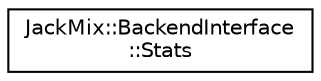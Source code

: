 digraph "类继承关系图"
{
 // LATEX_PDF_SIZE
  edge [fontname="Helvetica",fontsize="10",labelfontname="Helvetica",labelfontsize="10"];
  node [fontname="Helvetica",fontsize="10",shape=record];
  rankdir="LR";
  Node0 [label="JackMix::BackendInterface\l::Stats",height=0.2,width=0.4,color="black", fillcolor="white", style="filled",URL="$df/d89/struct_jack_mix_1_1_backend_interface_1_1_stats.html",tooltip=" "];
}
